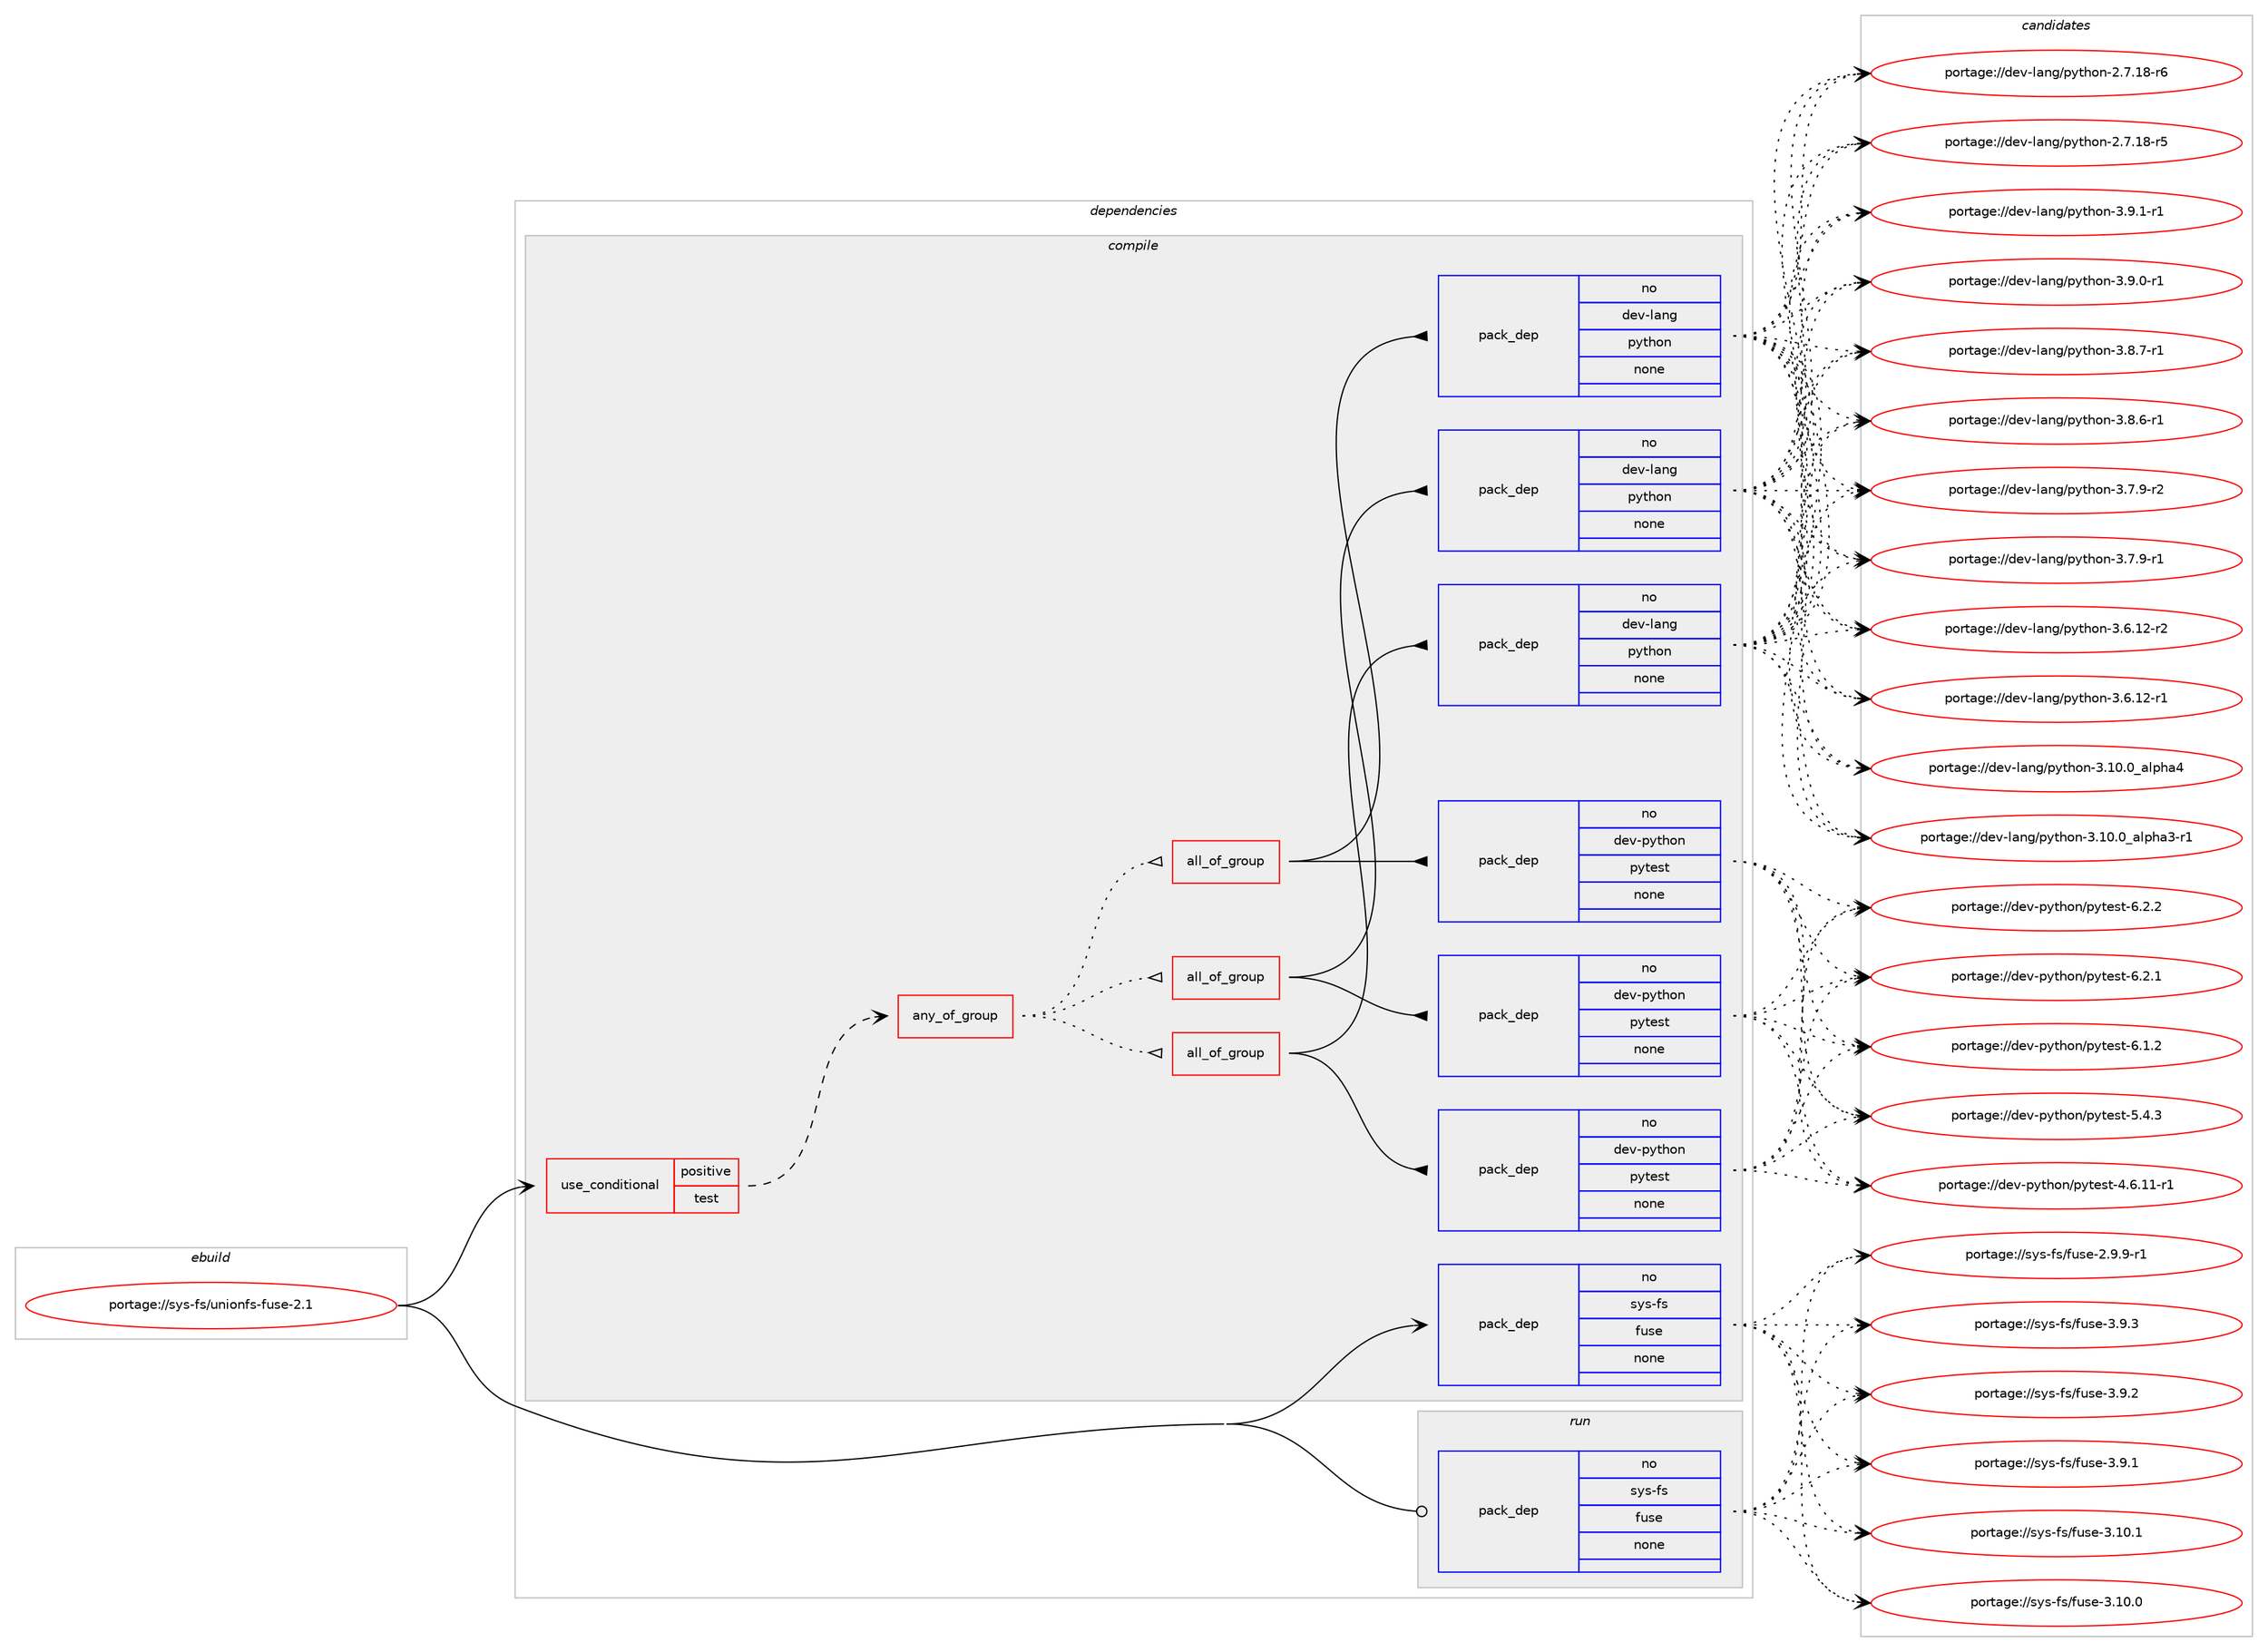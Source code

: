 digraph prolog {

# *************
# Graph options
# *************

newrank=true;
concentrate=true;
compound=true;
graph [rankdir=LR,fontname=Helvetica,fontsize=10,ranksep=1.5];#, ranksep=2.5, nodesep=0.2];
edge  [arrowhead=vee];
node  [fontname=Helvetica,fontsize=10];

# **********
# The ebuild
# **********

subgraph cluster_leftcol {
color=gray;
rank=same;
label=<<i>ebuild</i>>;
id [label="portage://sys-fs/unionfs-fuse-2.1", color=red, width=4, href="../sys-fs/unionfs-fuse-2.1.svg"];
}

# ****************
# The dependencies
# ****************

subgraph cluster_midcol {
color=gray;
label=<<i>dependencies</i>>;
subgraph cluster_compile {
fillcolor="#eeeeee";
style=filled;
label=<<i>compile</i>>;
subgraph cond1892 {
dependency7130 [label=<<TABLE BORDER="0" CELLBORDER="1" CELLSPACING="0" CELLPADDING="4"><TR><TD ROWSPAN="3" CELLPADDING="10">use_conditional</TD></TR><TR><TD>positive</TD></TR><TR><TD>test</TD></TR></TABLE>>, shape=none, color=red];
subgraph any84 {
dependency7131 [label=<<TABLE BORDER="0" CELLBORDER="1" CELLSPACING="0" CELLPADDING="4"><TR><TD CELLPADDING="10">any_of_group</TD></TR></TABLE>>, shape=none, color=red];subgraph all15 {
dependency7132 [label=<<TABLE BORDER="0" CELLBORDER="1" CELLSPACING="0" CELLPADDING="4"><TR><TD CELLPADDING="10">all_of_group</TD></TR></TABLE>>, shape=none, color=red];subgraph pack5142 {
dependency7133 [label=<<TABLE BORDER="0" CELLBORDER="1" CELLSPACING="0" CELLPADDING="4" WIDTH="220"><TR><TD ROWSPAN="6" CELLPADDING="30">pack_dep</TD></TR><TR><TD WIDTH="110">no</TD></TR><TR><TD>dev-lang</TD></TR><TR><TD>python</TD></TR><TR><TD>none</TD></TR><TR><TD></TD></TR></TABLE>>, shape=none, color=blue];
}
dependency7132:e -> dependency7133:w [weight=20,style="solid",arrowhead="inv"];
subgraph pack5143 {
dependency7134 [label=<<TABLE BORDER="0" CELLBORDER="1" CELLSPACING="0" CELLPADDING="4" WIDTH="220"><TR><TD ROWSPAN="6" CELLPADDING="30">pack_dep</TD></TR><TR><TD WIDTH="110">no</TD></TR><TR><TD>dev-python</TD></TR><TR><TD>pytest</TD></TR><TR><TD>none</TD></TR><TR><TD></TD></TR></TABLE>>, shape=none, color=blue];
}
dependency7132:e -> dependency7134:w [weight=20,style="solid",arrowhead="inv"];
}
dependency7131:e -> dependency7132:w [weight=20,style="dotted",arrowhead="oinv"];
subgraph all16 {
dependency7135 [label=<<TABLE BORDER="0" CELLBORDER="1" CELLSPACING="0" CELLPADDING="4"><TR><TD CELLPADDING="10">all_of_group</TD></TR></TABLE>>, shape=none, color=red];subgraph pack5144 {
dependency7136 [label=<<TABLE BORDER="0" CELLBORDER="1" CELLSPACING="0" CELLPADDING="4" WIDTH="220"><TR><TD ROWSPAN="6" CELLPADDING="30">pack_dep</TD></TR><TR><TD WIDTH="110">no</TD></TR><TR><TD>dev-lang</TD></TR><TR><TD>python</TD></TR><TR><TD>none</TD></TR><TR><TD></TD></TR></TABLE>>, shape=none, color=blue];
}
dependency7135:e -> dependency7136:w [weight=20,style="solid",arrowhead="inv"];
subgraph pack5145 {
dependency7137 [label=<<TABLE BORDER="0" CELLBORDER="1" CELLSPACING="0" CELLPADDING="4" WIDTH="220"><TR><TD ROWSPAN="6" CELLPADDING="30">pack_dep</TD></TR><TR><TD WIDTH="110">no</TD></TR><TR><TD>dev-python</TD></TR><TR><TD>pytest</TD></TR><TR><TD>none</TD></TR><TR><TD></TD></TR></TABLE>>, shape=none, color=blue];
}
dependency7135:e -> dependency7137:w [weight=20,style="solid",arrowhead="inv"];
}
dependency7131:e -> dependency7135:w [weight=20,style="dotted",arrowhead="oinv"];
subgraph all17 {
dependency7138 [label=<<TABLE BORDER="0" CELLBORDER="1" CELLSPACING="0" CELLPADDING="4"><TR><TD CELLPADDING="10">all_of_group</TD></TR></TABLE>>, shape=none, color=red];subgraph pack5146 {
dependency7139 [label=<<TABLE BORDER="0" CELLBORDER="1" CELLSPACING="0" CELLPADDING="4" WIDTH="220"><TR><TD ROWSPAN="6" CELLPADDING="30">pack_dep</TD></TR><TR><TD WIDTH="110">no</TD></TR><TR><TD>dev-lang</TD></TR><TR><TD>python</TD></TR><TR><TD>none</TD></TR><TR><TD></TD></TR></TABLE>>, shape=none, color=blue];
}
dependency7138:e -> dependency7139:w [weight=20,style="solid",arrowhead="inv"];
subgraph pack5147 {
dependency7140 [label=<<TABLE BORDER="0" CELLBORDER="1" CELLSPACING="0" CELLPADDING="4" WIDTH="220"><TR><TD ROWSPAN="6" CELLPADDING="30">pack_dep</TD></TR><TR><TD WIDTH="110">no</TD></TR><TR><TD>dev-python</TD></TR><TR><TD>pytest</TD></TR><TR><TD>none</TD></TR><TR><TD></TD></TR></TABLE>>, shape=none, color=blue];
}
dependency7138:e -> dependency7140:w [weight=20,style="solid",arrowhead="inv"];
}
dependency7131:e -> dependency7138:w [weight=20,style="dotted",arrowhead="oinv"];
}
dependency7130:e -> dependency7131:w [weight=20,style="dashed",arrowhead="vee"];
}
id:e -> dependency7130:w [weight=20,style="solid",arrowhead="vee"];
subgraph pack5148 {
dependency7141 [label=<<TABLE BORDER="0" CELLBORDER="1" CELLSPACING="0" CELLPADDING="4" WIDTH="220"><TR><TD ROWSPAN="6" CELLPADDING="30">pack_dep</TD></TR><TR><TD WIDTH="110">no</TD></TR><TR><TD>sys-fs</TD></TR><TR><TD>fuse</TD></TR><TR><TD>none</TD></TR><TR><TD></TD></TR></TABLE>>, shape=none, color=blue];
}
id:e -> dependency7141:w [weight=20,style="solid",arrowhead="vee"];
}
subgraph cluster_compileandrun {
fillcolor="#eeeeee";
style=filled;
label=<<i>compile and run</i>>;
}
subgraph cluster_run {
fillcolor="#eeeeee";
style=filled;
label=<<i>run</i>>;
subgraph pack5149 {
dependency7142 [label=<<TABLE BORDER="0" CELLBORDER="1" CELLSPACING="0" CELLPADDING="4" WIDTH="220"><TR><TD ROWSPAN="6" CELLPADDING="30">pack_dep</TD></TR><TR><TD WIDTH="110">no</TD></TR><TR><TD>sys-fs</TD></TR><TR><TD>fuse</TD></TR><TR><TD>none</TD></TR><TR><TD></TD></TR></TABLE>>, shape=none, color=blue];
}
id:e -> dependency7142:w [weight=20,style="solid",arrowhead="odot"];
}
}

# **************
# The candidates
# **************

subgraph cluster_choices {
rank=same;
color=gray;
label=<<i>candidates</i>>;

subgraph choice5142 {
color=black;
nodesep=1;
choice1001011184510897110103471121211161041111104551465746494511449 [label="portage://dev-lang/python-3.9.1-r1", color=red, width=4,href="../dev-lang/python-3.9.1-r1.svg"];
choice1001011184510897110103471121211161041111104551465746484511449 [label="portage://dev-lang/python-3.9.0-r1", color=red, width=4,href="../dev-lang/python-3.9.0-r1.svg"];
choice1001011184510897110103471121211161041111104551465646554511449 [label="portage://dev-lang/python-3.8.7-r1", color=red, width=4,href="../dev-lang/python-3.8.7-r1.svg"];
choice1001011184510897110103471121211161041111104551465646544511449 [label="portage://dev-lang/python-3.8.6-r1", color=red, width=4,href="../dev-lang/python-3.8.6-r1.svg"];
choice1001011184510897110103471121211161041111104551465546574511450 [label="portage://dev-lang/python-3.7.9-r2", color=red, width=4,href="../dev-lang/python-3.7.9-r2.svg"];
choice1001011184510897110103471121211161041111104551465546574511449 [label="portage://dev-lang/python-3.7.9-r1", color=red, width=4,href="../dev-lang/python-3.7.9-r1.svg"];
choice100101118451089711010347112121116104111110455146544649504511450 [label="portage://dev-lang/python-3.6.12-r2", color=red, width=4,href="../dev-lang/python-3.6.12-r2.svg"];
choice100101118451089711010347112121116104111110455146544649504511449 [label="portage://dev-lang/python-3.6.12-r1", color=red, width=4,href="../dev-lang/python-3.6.12-r1.svg"];
choice1001011184510897110103471121211161041111104551464948464895971081121049752 [label="portage://dev-lang/python-3.10.0_alpha4", color=red, width=4,href="../dev-lang/python-3.10.0_alpha4.svg"];
choice10010111845108971101034711212111610411111045514649484648959710811210497514511449 [label="portage://dev-lang/python-3.10.0_alpha3-r1", color=red, width=4,href="../dev-lang/python-3.10.0_alpha3-r1.svg"];
choice100101118451089711010347112121116104111110455046554649564511454 [label="portage://dev-lang/python-2.7.18-r6", color=red, width=4,href="../dev-lang/python-2.7.18-r6.svg"];
choice100101118451089711010347112121116104111110455046554649564511453 [label="portage://dev-lang/python-2.7.18-r5", color=red, width=4,href="../dev-lang/python-2.7.18-r5.svg"];
dependency7133:e -> choice1001011184510897110103471121211161041111104551465746494511449:w [style=dotted,weight="100"];
dependency7133:e -> choice1001011184510897110103471121211161041111104551465746484511449:w [style=dotted,weight="100"];
dependency7133:e -> choice1001011184510897110103471121211161041111104551465646554511449:w [style=dotted,weight="100"];
dependency7133:e -> choice1001011184510897110103471121211161041111104551465646544511449:w [style=dotted,weight="100"];
dependency7133:e -> choice1001011184510897110103471121211161041111104551465546574511450:w [style=dotted,weight="100"];
dependency7133:e -> choice1001011184510897110103471121211161041111104551465546574511449:w [style=dotted,weight="100"];
dependency7133:e -> choice100101118451089711010347112121116104111110455146544649504511450:w [style=dotted,weight="100"];
dependency7133:e -> choice100101118451089711010347112121116104111110455146544649504511449:w [style=dotted,weight="100"];
dependency7133:e -> choice1001011184510897110103471121211161041111104551464948464895971081121049752:w [style=dotted,weight="100"];
dependency7133:e -> choice10010111845108971101034711212111610411111045514649484648959710811210497514511449:w [style=dotted,weight="100"];
dependency7133:e -> choice100101118451089711010347112121116104111110455046554649564511454:w [style=dotted,weight="100"];
dependency7133:e -> choice100101118451089711010347112121116104111110455046554649564511453:w [style=dotted,weight="100"];
}
subgraph choice5143 {
color=black;
nodesep=1;
choice1001011184511212111610411111047112121116101115116455446504650 [label="portage://dev-python/pytest-6.2.2", color=red, width=4,href="../dev-python/pytest-6.2.2.svg"];
choice1001011184511212111610411111047112121116101115116455446504649 [label="portage://dev-python/pytest-6.2.1", color=red, width=4,href="../dev-python/pytest-6.2.1.svg"];
choice1001011184511212111610411111047112121116101115116455446494650 [label="portage://dev-python/pytest-6.1.2", color=red, width=4,href="../dev-python/pytest-6.1.2.svg"];
choice1001011184511212111610411111047112121116101115116455346524651 [label="portage://dev-python/pytest-5.4.3", color=red, width=4,href="../dev-python/pytest-5.4.3.svg"];
choice1001011184511212111610411111047112121116101115116455246544649494511449 [label="portage://dev-python/pytest-4.6.11-r1", color=red, width=4,href="../dev-python/pytest-4.6.11-r1.svg"];
dependency7134:e -> choice1001011184511212111610411111047112121116101115116455446504650:w [style=dotted,weight="100"];
dependency7134:e -> choice1001011184511212111610411111047112121116101115116455446504649:w [style=dotted,weight="100"];
dependency7134:e -> choice1001011184511212111610411111047112121116101115116455446494650:w [style=dotted,weight="100"];
dependency7134:e -> choice1001011184511212111610411111047112121116101115116455346524651:w [style=dotted,weight="100"];
dependency7134:e -> choice1001011184511212111610411111047112121116101115116455246544649494511449:w [style=dotted,weight="100"];
}
subgraph choice5144 {
color=black;
nodesep=1;
choice1001011184510897110103471121211161041111104551465746494511449 [label="portage://dev-lang/python-3.9.1-r1", color=red, width=4,href="../dev-lang/python-3.9.1-r1.svg"];
choice1001011184510897110103471121211161041111104551465746484511449 [label="portage://dev-lang/python-3.9.0-r1", color=red, width=4,href="../dev-lang/python-3.9.0-r1.svg"];
choice1001011184510897110103471121211161041111104551465646554511449 [label="portage://dev-lang/python-3.8.7-r1", color=red, width=4,href="../dev-lang/python-3.8.7-r1.svg"];
choice1001011184510897110103471121211161041111104551465646544511449 [label="portage://dev-lang/python-3.8.6-r1", color=red, width=4,href="../dev-lang/python-3.8.6-r1.svg"];
choice1001011184510897110103471121211161041111104551465546574511450 [label="portage://dev-lang/python-3.7.9-r2", color=red, width=4,href="../dev-lang/python-3.7.9-r2.svg"];
choice1001011184510897110103471121211161041111104551465546574511449 [label="portage://dev-lang/python-3.7.9-r1", color=red, width=4,href="../dev-lang/python-3.7.9-r1.svg"];
choice100101118451089711010347112121116104111110455146544649504511450 [label="portage://dev-lang/python-3.6.12-r2", color=red, width=4,href="../dev-lang/python-3.6.12-r2.svg"];
choice100101118451089711010347112121116104111110455146544649504511449 [label="portage://dev-lang/python-3.6.12-r1", color=red, width=4,href="../dev-lang/python-3.6.12-r1.svg"];
choice1001011184510897110103471121211161041111104551464948464895971081121049752 [label="portage://dev-lang/python-3.10.0_alpha4", color=red, width=4,href="../dev-lang/python-3.10.0_alpha4.svg"];
choice10010111845108971101034711212111610411111045514649484648959710811210497514511449 [label="portage://dev-lang/python-3.10.0_alpha3-r1", color=red, width=4,href="../dev-lang/python-3.10.0_alpha3-r1.svg"];
choice100101118451089711010347112121116104111110455046554649564511454 [label="portage://dev-lang/python-2.7.18-r6", color=red, width=4,href="../dev-lang/python-2.7.18-r6.svg"];
choice100101118451089711010347112121116104111110455046554649564511453 [label="portage://dev-lang/python-2.7.18-r5", color=red, width=4,href="../dev-lang/python-2.7.18-r5.svg"];
dependency7136:e -> choice1001011184510897110103471121211161041111104551465746494511449:w [style=dotted,weight="100"];
dependency7136:e -> choice1001011184510897110103471121211161041111104551465746484511449:w [style=dotted,weight="100"];
dependency7136:e -> choice1001011184510897110103471121211161041111104551465646554511449:w [style=dotted,weight="100"];
dependency7136:e -> choice1001011184510897110103471121211161041111104551465646544511449:w [style=dotted,weight="100"];
dependency7136:e -> choice1001011184510897110103471121211161041111104551465546574511450:w [style=dotted,weight="100"];
dependency7136:e -> choice1001011184510897110103471121211161041111104551465546574511449:w [style=dotted,weight="100"];
dependency7136:e -> choice100101118451089711010347112121116104111110455146544649504511450:w [style=dotted,weight="100"];
dependency7136:e -> choice100101118451089711010347112121116104111110455146544649504511449:w [style=dotted,weight="100"];
dependency7136:e -> choice1001011184510897110103471121211161041111104551464948464895971081121049752:w [style=dotted,weight="100"];
dependency7136:e -> choice10010111845108971101034711212111610411111045514649484648959710811210497514511449:w [style=dotted,weight="100"];
dependency7136:e -> choice100101118451089711010347112121116104111110455046554649564511454:w [style=dotted,weight="100"];
dependency7136:e -> choice100101118451089711010347112121116104111110455046554649564511453:w [style=dotted,weight="100"];
}
subgraph choice5145 {
color=black;
nodesep=1;
choice1001011184511212111610411111047112121116101115116455446504650 [label="portage://dev-python/pytest-6.2.2", color=red, width=4,href="../dev-python/pytest-6.2.2.svg"];
choice1001011184511212111610411111047112121116101115116455446504649 [label="portage://dev-python/pytest-6.2.1", color=red, width=4,href="../dev-python/pytest-6.2.1.svg"];
choice1001011184511212111610411111047112121116101115116455446494650 [label="portage://dev-python/pytest-6.1.2", color=red, width=4,href="../dev-python/pytest-6.1.2.svg"];
choice1001011184511212111610411111047112121116101115116455346524651 [label="portage://dev-python/pytest-5.4.3", color=red, width=4,href="../dev-python/pytest-5.4.3.svg"];
choice1001011184511212111610411111047112121116101115116455246544649494511449 [label="portage://dev-python/pytest-4.6.11-r1", color=red, width=4,href="../dev-python/pytest-4.6.11-r1.svg"];
dependency7137:e -> choice1001011184511212111610411111047112121116101115116455446504650:w [style=dotted,weight="100"];
dependency7137:e -> choice1001011184511212111610411111047112121116101115116455446504649:w [style=dotted,weight="100"];
dependency7137:e -> choice1001011184511212111610411111047112121116101115116455446494650:w [style=dotted,weight="100"];
dependency7137:e -> choice1001011184511212111610411111047112121116101115116455346524651:w [style=dotted,weight="100"];
dependency7137:e -> choice1001011184511212111610411111047112121116101115116455246544649494511449:w [style=dotted,weight="100"];
}
subgraph choice5146 {
color=black;
nodesep=1;
choice1001011184510897110103471121211161041111104551465746494511449 [label="portage://dev-lang/python-3.9.1-r1", color=red, width=4,href="../dev-lang/python-3.9.1-r1.svg"];
choice1001011184510897110103471121211161041111104551465746484511449 [label="portage://dev-lang/python-3.9.0-r1", color=red, width=4,href="../dev-lang/python-3.9.0-r1.svg"];
choice1001011184510897110103471121211161041111104551465646554511449 [label="portage://dev-lang/python-3.8.7-r1", color=red, width=4,href="../dev-lang/python-3.8.7-r1.svg"];
choice1001011184510897110103471121211161041111104551465646544511449 [label="portage://dev-lang/python-3.8.6-r1", color=red, width=4,href="../dev-lang/python-3.8.6-r1.svg"];
choice1001011184510897110103471121211161041111104551465546574511450 [label="portage://dev-lang/python-3.7.9-r2", color=red, width=4,href="../dev-lang/python-3.7.9-r2.svg"];
choice1001011184510897110103471121211161041111104551465546574511449 [label="portage://dev-lang/python-3.7.9-r1", color=red, width=4,href="../dev-lang/python-3.7.9-r1.svg"];
choice100101118451089711010347112121116104111110455146544649504511450 [label="portage://dev-lang/python-3.6.12-r2", color=red, width=4,href="../dev-lang/python-3.6.12-r2.svg"];
choice100101118451089711010347112121116104111110455146544649504511449 [label="portage://dev-lang/python-3.6.12-r1", color=red, width=4,href="../dev-lang/python-3.6.12-r1.svg"];
choice1001011184510897110103471121211161041111104551464948464895971081121049752 [label="portage://dev-lang/python-3.10.0_alpha4", color=red, width=4,href="../dev-lang/python-3.10.0_alpha4.svg"];
choice10010111845108971101034711212111610411111045514649484648959710811210497514511449 [label="portage://dev-lang/python-3.10.0_alpha3-r1", color=red, width=4,href="../dev-lang/python-3.10.0_alpha3-r1.svg"];
choice100101118451089711010347112121116104111110455046554649564511454 [label="portage://dev-lang/python-2.7.18-r6", color=red, width=4,href="../dev-lang/python-2.7.18-r6.svg"];
choice100101118451089711010347112121116104111110455046554649564511453 [label="portage://dev-lang/python-2.7.18-r5", color=red, width=4,href="../dev-lang/python-2.7.18-r5.svg"];
dependency7139:e -> choice1001011184510897110103471121211161041111104551465746494511449:w [style=dotted,weight="100"];
dependency7139:e -> choice1001011184510897110103471121211161041111104551465746484511449:w [style=dotted,weight="100"];
dependency7139:e -> choice1001011184510897110103471121211161041111104551465646554511449:w [style=dotted,weight="100"];
dependency7139:e -> choice1001011184510897110103471121211161041111104551465646544511449:w [style=dotted,weight="100"];
dependency7139:e -> choice1001011184510897110103471121211161041111104551465546574511450:w [style=dotted,weight="100"];
dependency7139:e -> choice1001011184510897110103471121211161041111104551465546574511449:w [style=dotted,weight="100"];
dependency7139:e -> choice100101118451089711010347112121116104111110455146544649504511450:w [style=dotted,weight="100"];
dependency7139:e -> choice100101118451089711010347112121116104111110455146544649504511449:w [style=dotted,weight="100"];
dependency7139:e -> choice1001011184510897110103471121211161041111104551464948464895971081121049752:w [style=dotted,weight="100"];
dependency7139:e -> choice10010111845108971101034711212111610411111045514649484648959710811210497514511449:w [style=dotted,weight="100"];
dependency7139:e -> choice100101118451089711010347112121116104111110455046554649564511454:w [style=dotted,weight="100"];
dependency7139:e -> choice100101118451089711010347112121116104111110455046554649564511453:w [style=dotted,weight="100"];
}
subgraph choice5147 {
color=black;
nodesep=1;
choice1001011184511212111610411111047112121116101115116455446504650 [label="portage://dev-python/pytest-6.2.2", color=red, width=4,href="../dev-python/pytest-6.2.2.svg"];
choice1001011184511212111610411111047112121116101115116455446504649 [label="portage://dev-python/pytest-6.2.1", color=red, width=4,href="../dev-python/pytest-6.2.1.svg"];
choice1001011184511212111610411111047112121116101115116455446494650 [label="portage://dev-python/pytest-6.1.2", color=red, width=4,href="../dev-python/pytest-6.1.2.svg"];
choice1001011184511212111610411111047112121116101115116455346524651 [label="portage://dev-python/pytest-5.4.3", color=red, width=4,href="../dev-python/pytest-5.4.3.svg"];
choice1001011184511212111610411111047112121116101115116455246544649494511449 [label="portage://dev-python/pytest-4.6.11-r1", color=red, width=4,href="../dev-python/pytest-4.6.11-r1.svg"];
dependency7140:e -> choice1001011184511212111610411111047112121116101115116455446504650:w [style=dotted,weight="100"];
dependency7140:e -> choice1001011184511212111610411111047112121116101115116455446504649:w [style=dotted,weight="100"];
dependency7140:e -> choice1001011184511212111610411111047112121116101115116455446494650:w [style=dotted,weight="100"];
dependency7140:e -> choice1001011184511212111610411111047112121116101115116455346524651:w [style=dotted,weight="100"];
dependency7140:e -> choice1001011184511212111610411111047112121116101115116455246544649494511449:w [style=dotted,weight="100"];
}
subgraph choice5148 {
color=black;
nodesep=1;
choice1151211154510211547102117115101455146574651 [label="portage://sys-fs/fuse-3.9.3", color=red, width=4,href="../sys-fs/fuse-3.9.3.svg"];
choice1151211154510211547102117115101455146574650 [label="portage://sys-fs/fuse-3.9.2", color=red, width=4,href="../sys-fs/fuse-3.9.2.svg"];
choice1151211154510211547102117115101455146574649 [label="portage://sys-fs/fuse-3.9.1", color=red, width=4,href="../sys-fs/fuse-3.9.1.svg"];
choice115121115451021154710211711510145514649484649 [label="portage://sys-fs/fuse-3.10.1", color=red, width=4,href="../sys-fs/fuse-3.10.1.svg"];
choice115121115451021154710211711510145514649484648 [label="portage://sys-fs/fuse-3.10.0", color=red, width=4,href="../sys-fs/fuse-3.10.0.svg"];
choice11512111545102115471021171151014550465746574511449 [label="portage://sys-fs/fuse-2.9.9-r1", color=red, width=4,href="../sys-fs/fuse-2.9.9-r1.svg"];
dependency7141:e -> choice1151211154510211547102117115101455146574651:w [style=dotted,weight="100"];
dependency7141:e -> choice1151211154510211547102117115101455146574650:w [style=dotted,weight="100"];
dependency7141:e -> choice1151211154510211547102117115101455146574649:w [style=dotted,weight="100"];
dependency7141:e -> choice115121115451021154710211711510145514649484649:w [style=dotted,weight="100"];
dependency7141:e -> choice115121115451021154710211711510145514649484648:w [style=dotted,weight="100"];
dependency7141:e -> choice11512111545102115471021171151014550465746574511449:w [style=dotted,weight="100"];
}
subgraph choice5149 {
color=black;
nodesep=1;
choice1151211154510211547102117115101455146574651 [label="portage://sys-fs/fuse-3.9.3", color=red, width=4,href="../sys-fs/fuse-3.9.3.svg"];
choice1151211154510211547102117115101455146574650 [label="portage://sys-fs/fuse-3.9.2", color=red, width=4,href="../sys-fs/fuse-3.9.2.svg"];
choice1151211154510211547102117115101455146574649 [label="portage://sys-fs/fuse-3.9.1", color=red, width=4,href="../sys-fs/fuse-3.9.1.svg"];
choice115121115451021154710211711510145514649484649 [label="portage://sys-fs/fuse-3.10.1", color=red, width=4,href="../sys-fs/fuse-3.10.1.svg"];
choice115121115451021154710211711510145514649484648 [label="portage://sys-fs/fuse-3.10.0", color=red, width=4,href="../sys-fs/fuse-3.10.0.svg"];
choice11512111545102115471021171151014550465746574511449 [label="portage://sys-fs/fuse-2.9.9-r1", color=red, width=4,href="../sys-fs/fuse-2.9.9-r1.svg"];
dependency7142:e -> choice1151211154510211547102117115101455146574651:w [style=dotted,weight="100"];
dependency7142:e -> choice1151211154510211547102117115101455146574650:w [style=dotted,weight="100"];
dependency7142:e -> choice1151211154510211547102117115101455146574649:w [style=dotted,weight="100"];
dependency7142:e -> choice115121115451021154710211711510145514649484649:w [style=dotted,weight="100"];
dependency7142:e -> choice115121115451021154710211711510145514649484648:w [style=dotted,weight="100"];
dependency7142:e -> choice11512111545102115471021171151014550465746574511449:w [style=dotted,weight="100"];
}
}

}
